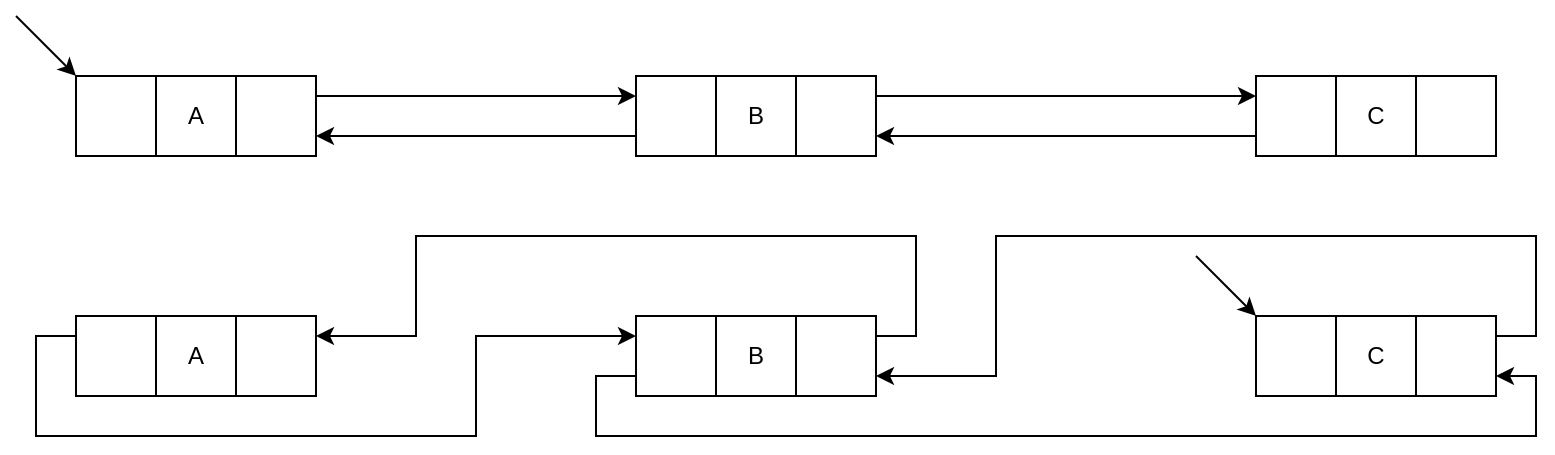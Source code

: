 <mxfile version="16.6.1" type="device"><diagram id="sP4lxClYDzSWQojPYvrr" name="Page-1"><mxGraphModel dx="1182" dy="687" grid="1" gridSize="10" guides="1" tooltips="1" connect="1" arrows="1" fold="1" page="1" pageScale="1" pageWidth="827" pageHeight="1169" math="0" shadow="0"><root><mxCell id="0"/><mxCell id="1" parent="0"/><mxCell id="s2EbnjcPbHHSZrEril3R-5" style="edgeStyle=orthogonalEdgeStyle;rounded=0;orthogonalLoop=1;jettySize=auto;html=1;exitX=1;exitY=0.25;exitDx=0;exitDy=0;entryX=0;entryY=0.25;entryDx=0;entryDy=0;" edge="1" parent="1" source="s2EbnjcPbHHSZrEril3R-1" target="s2EbnjcPbHHSZrEril3R-2"><mxGeometry relative="1" as="geometry"/></mxCell><mxCell id="s2EbnjcPbHHSZrEril3R-1" value="A" style="shape=process;whiteSpace=wrap;html=1;backgroundOutline=1;size=0.333;" vertex="1" parent="1"><mxGeometry x="40" y="80" width="120" height="40" as="geometry"/></mxCell><mxCell id="s2EbnjcPbHHSZrEril3R-6" style="edgeStyle=orthogonalEdgeStyle;rounded=0;orthogonalLoop=1;jettySize=auto;html=1;exitX=0;exitY=0.75;exitDx=0;exitDy=0;entryX=1;entryY=0.75;entryDx=0;entryDy=0;" edge="1" parent="1" source="s2EbnjcPbHHSZrEril3R-2" target="s2EbnjcPbHHSZrEril3R-1"><mxGeometry relative="1" as="geometry"/></mxCell><mxCell id="s2EbnjcPbHHSZrEril3R-7" style="edgeStyle=orthogonalEdgeStyle;rounded=0;orthogonalLoop=1;jettySize=auto;html=1;exitX=1;exitY=0.25;exitDx=0;exitDy=0;entryX=0;entryY=0.25;entryDx=0;entryDy=0;" edge="1" parent="1" source="s2EbnjcPbHHSZrEril3R-2" target="s2EbnjcPbHHSZrEril3R-3"><mxGeometry relative="1" as="geometry"/></mxCell><mxCell id="s2EbnjcPbHHSZrEril3R-2" value="B" style="shape=process;whiteSpace=wrap;html=1;backgroundOutline=1;size=0.333;" vertex="1" parent="1"><mxGeometry x="320" y="80" width="120" height="40" as="geometry"/></mxCell><mxCell id="s2EbnjcPbHHSZrEril3R-8" style="edgeStyle=orthogonalEdgeStyle;rounded=0;orthogonalLoop=1;jettySize=auto;html=1;exitX=0;exitY=0.75;exitDx=0;exitDy=0;entryX=1;entryY=0.75;entryDx=0;entryDy=0;" edge="1" parent="1" source="s2EbnjcPbHHSZrEril3R-3" target="s2EbnjcPbHHSZrEril3R-2"><mxGeometry relative="1" as="geometry"/></mxCell><mxCell id="s2EbnjcPbHHSZrEril3R-3" value="C" style="shape=process;whiteSpace=wrap;html=1;backgroundOutline=1;size=0.333;" vertex="1" parent="1"><mxGeometry x="630" y="80" width="120" height="40" as="geometry"/></mxCell><mxCell id="s2EbnjcPbHHSZrEril3R-4" value="" style="endArrow=classic;html=1;rounded=0;entryX=0;entryY=0;entryDx=0;entryDy=0;" edge="1" parent="1" target="s2EbnjcPbHHSZrEril3R-1"><mxGeometry width="50" height="50" relative="1" as="geometry"><mxPoint x="10" y="50" as="sourcePoint"/><mxPoint x="440" y="210" as="targetPoint"/></mxGeometry></mxCell><mxCell id="s2EbnjcPbHHSZrEril3R-26" style="edgeStyle=orthogonalEdgeStyle;rounded=0;orthogonalLoop=1;jettySize=auto;html=1;exitX=0;exitY=0.25;exitDx=0;exitDy=0;entryX=0;entryY=0.25;entryDx=0;entryDy=0;" edge="1" parent="1" source="s2EbnjcPbHHSZrEril3R-10" target="s2EbnjcPbHHSZrEril3R-13"><mxGeometry relative="1" as="geometry"><Array as="points"><mxPoint x="20" y="210"/><mxPoint x="20" y="260"/><mxPoint x="240" y="260"/><mxPoint x="240" y="210"/></Array></mxGeometry></mxCell><mxCell id="s2EbnjcPbHHSZrEril3R-10" value="A" style="shape=process;whiteSpace=wrap;html=1;backgroundOutline=1;size=0.333;" vertex="1" parent="1"><mxGeometry x="40" y="200" width="120" height="40" as="geometry"/></mxCell><mxCell id="s2EbnjcPbHHSZrEril3R-27" style="edgeStyle=orthogonalEdgeStyle;rounded=0;orthogonalLoop=1;jettySize=auto;html=1;exitX=0;exitY=0.75;exitDx=0;exitDy=0;entryX=1;entryY=0.75;entryDx=0;entryDy=0;" edge="1" parent="1" source="s2EbnjcPbHHSZrEril3R-13" target="s2EbnjcPbHHSZrEril3R-15"><mxGeometry relative="1" as="geometry"><Array as="points"><mxPoint x="300" y="230"/><mxPoint x="300" y="260"/><mxPoint x="770" y="260"/><mxPoint x="770" y="230"/></Array></mxGeometry></mxCell><mxCell id="s2EbnjcPbHHSZrEril3R-28" style="edgeStyle=orthogonalEdgeStyle;rounded=0;orthogonalLoop=1;jettySize=auto;html=1;exitX=1;exitY=0.25;exitDx=0;exitDy=0;entryX=1;entryY=0.25;entryDx=0;entryDy=0;" edge="1" parent="1" source="s2EbnjcPbHHSZrEril3R-13" target="s2EbnjcPbHHSZrEril3R-10"><mxGeometry relative="1" as="geometry"><Array as="points"><mxPoint x="460" y="210"/><mxPoint x="460" y="160"/><mxPoint x="210" y="160"/><mxPoint x="210" y="210"/></Array></mxGeometry></mxCell><mxCell id="s2EbnjcPbHHSZrEril3R-13" value="B" style="shape=process;whiteSpace=wrap;html=1;backgroundOutline=1;size=0.333;" vertex="1" parent="1"><mxGeometry x="320" y="200" width="120" height="40" as="geometry"/></mxCell><mxCell id="s2EbnjcPbHHSZrEril3R-29" style="edgeStyle=orthogonalEdgeStyle;rounded=0;orthogonalLoop=1;jettySize=auto;html=1;exitX=1;exitY=0.25;exitDx=0;exitDy=0;entryX=1;entryY=0.75;entryDx=0;entryDy=0;" edge="1" parent="1" source="s2EbnjcPbHHSZrEril3R-15" target="s2EbnjcPbHHSZrEril3R-13"><mxGeometry relative="1" as="geometry"><Array as="points"><mxPoint x="770" y="210"/><mxPoint x="770" y="160"/><mxPoint x="500" y="160"/><mxPoint x="500" y="230"/></Array></mxGeometry></mxCell><mxCell id="s2EbnjcPbHHSZrEril3R-15" value="C" style="shape=process;whiteSpace=wrap;html=1;backgroundOutline=1;size=0.333;" vertex="1" parent="1"><mxGeometry x="630" y="200" width="120" height="40" as="geometry"/></mxCell><mxCell id="s2EbnjcPbHHSZrEril3R-30" value="" style="endArrow=classic;html=1;rounded=0;entryX=0;entryY=0;entryDx=0;entryDy=0;" edge="1" parent="1" target="s2EbnjcPbHHSZrEril3R-15"><mxGeometry width="50" height="50" relative="1" as="geometry"><mxPoint x="600" y="170" as="sourcePoint"/><mxPoint x="440" y="210" as="targetPoint"/></mxGeometry></mxCell></root></mxGraphModel></diagram></mxfile>